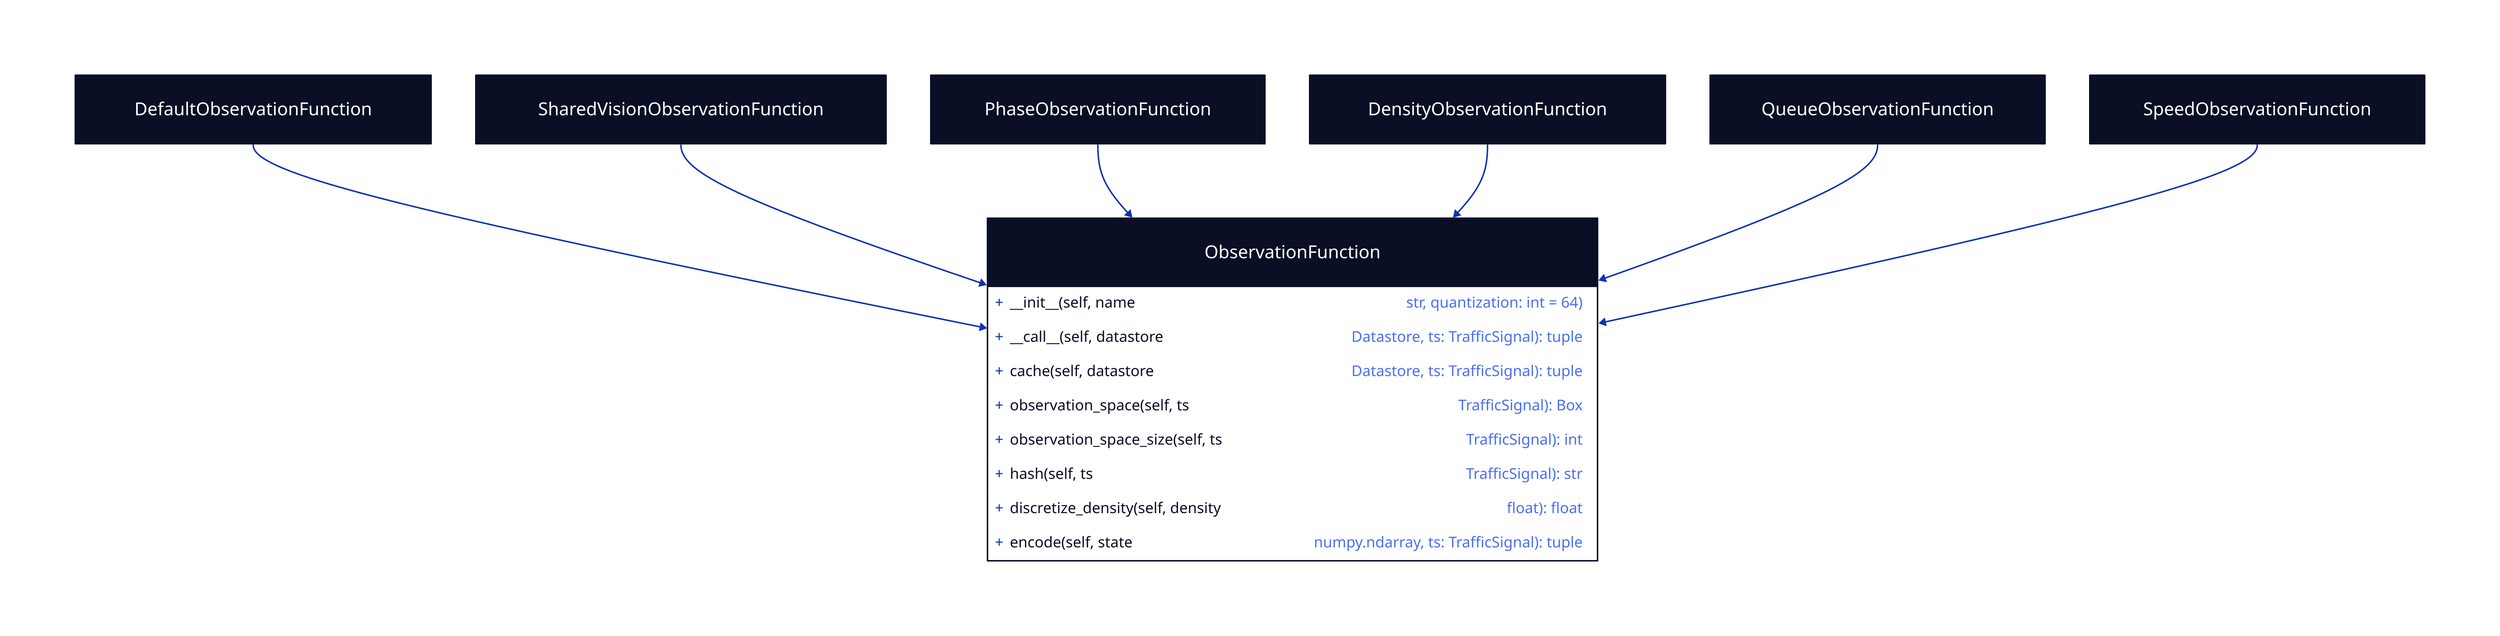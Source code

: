 ObservationFunction: {
  shape: class
  __init__(self, name: str, quantization: int = 64)
  __call__(self, datastore: Datastore, ts: TrafficSignal): tuple
  cache(self, datastore: Datastore, ts: TrafficSignal): tuple
  observation_space(self, ts: TrafficSignal): Box
  observation_space_size(self, ts: TrafficSignal): int
  hash(self, ts: TrafficSignal): str
  discretize_density(self, density: float): float
  encode(self, state: numpy.ndarray, ts: TrafficSignal): tuple
}

DefaultObservationFunction.shape: class
SharedVisionObservationFunction.shape: class
PhaseObservationFunction.shape: class
DensityObservationFunction.shape: class
QueueObservationFunction.shape: class
SpeedObservationFunction.shape: class

DefaultObservationFunction -> ObservationFunction
SharedVisionObservationFunction -> ObservationFunction
PhaseObservationFunction -> ObservationFunction
DensityObservationFunction -> ObservationFunction
QueueObservationFunction -> ObservationFunction
SpeedObservationFunction -> ObservationFunction
